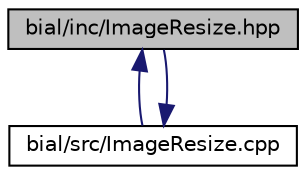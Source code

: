 digraph "bial/inc/ImageResize.hpp"
{
  edge [fontname="Helvetica",fontsize="10",labelfontname="Helvetica",labelfontsize="10"];
  node [fontname="Helvetica",fontsize="10",shape=record];
  Node1 [label="bial/inc/ImageResize.hpp",height=0.2,width=0.4,color="black", fillcolor="grey75", style="filled", fontcolor="black"];
  Node1 -> Node2 [dir="back",color="midnightblue",fontsize="10",style="solid",fontname="Helvetica"];
  Node2 [label="bial/src/ImageResize.cpp",height=0.2,width=0.4,color="black", fillcolor="white", style="filled",URL="$_image_resize_8cpp.html"];
  Node2 -> Node1 [dir="back",color="midnightblue",fontsize="10",style="solid",fontname="Helvetica"];
}
